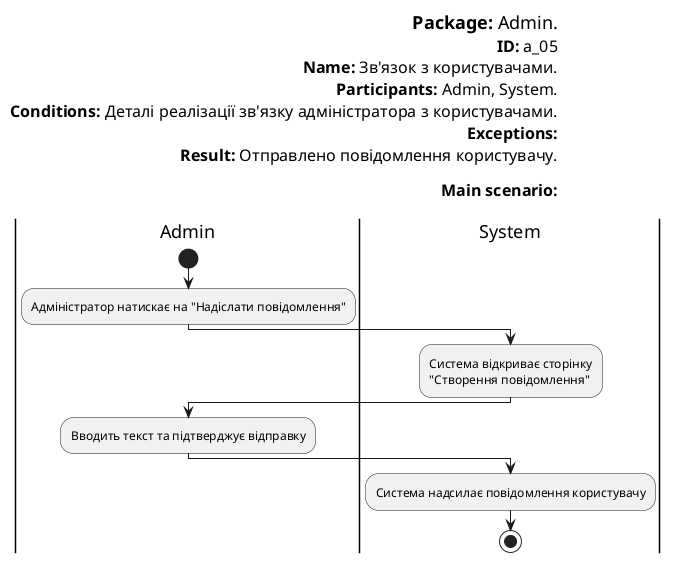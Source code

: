 @startuml
left header
<font color=000 size=18><b>Package:</b> Admin.
<font color=000 size=16><b>ID:</b> a_05
<font color=000 size=16><b>Name:</b> Зв'язок з користувачами.
<font color=000 size=16><b>Participants:</b> Admin, System.
<font color=000 size=16><b>Conditions:</b> Деталі реалізації зв'язку адміністратора з користувачами.
<font color=000 size=16><b>Exceptions:</b> 
<font color=000 size=16><b>Result:</b> Отправлено повідомлення користувачу.

<font color=000 size=16><b>Main scenario:</b>

end header
|Admin|
start
:Адміністратор натискає на "Надіслати повідомлення";
|System|
:Система відкриває сторінку
"Створення повідомлення";
|Admin|
:Вводить текст та підтверджує відправку;
|System|
:Система надсилає повідомлення користувачу;
stop
@enduml